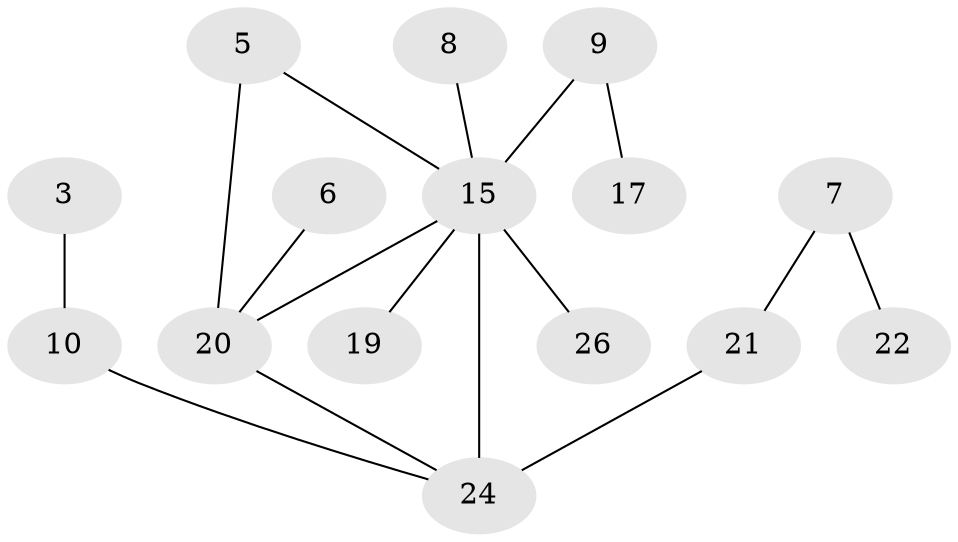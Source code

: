 // original degree distribution, {1: 0.40384615384615385, 2: 0.25, 3: 0.1346153846153846, 0: 0.1346153846153846, 4: 0.019230769230769232, 6: 0.019230769230769232, 5: 0.038461538461538464}
// Generated by graph-tools (version 1.1) at 2025/00/03/09/25 03:00:53]
// undirected, 15 vertices, 16 edges
graph export_dot {
graph [start="1"]
  node [color=gray90,style=filled];
  3;
  5;
  6;
  7;
  8;
  9;
  10;
  15;
  17;
  19;
  20;
  21;
  22;
  24;
  26;
  3 -- 10 [weight=1.0];
  5 -- 15 [weight=1.0];
  5 -- 20 [weight=1.0];
  6 -- 20 [weight=1.0];
  7 -- 21 [weight=1.0];
  7 -- 22 [weight=1.0];
  8 -- 15 [weight=1.0];
  9 -- 15 [weight=2.0];
  9 -- 17 [weight=1.0];
  10 -- 24 [weight=1.0];
  15 -- 19 [weight=1.0];
  15 -- 20 [weight=1.0];
  15 -- 24 [weight=2.0];
  15 -- 26 [weight=1.0];
  20 -- 24 [weight=1.0];
  21 -- 24 [weight=1.0];
}
